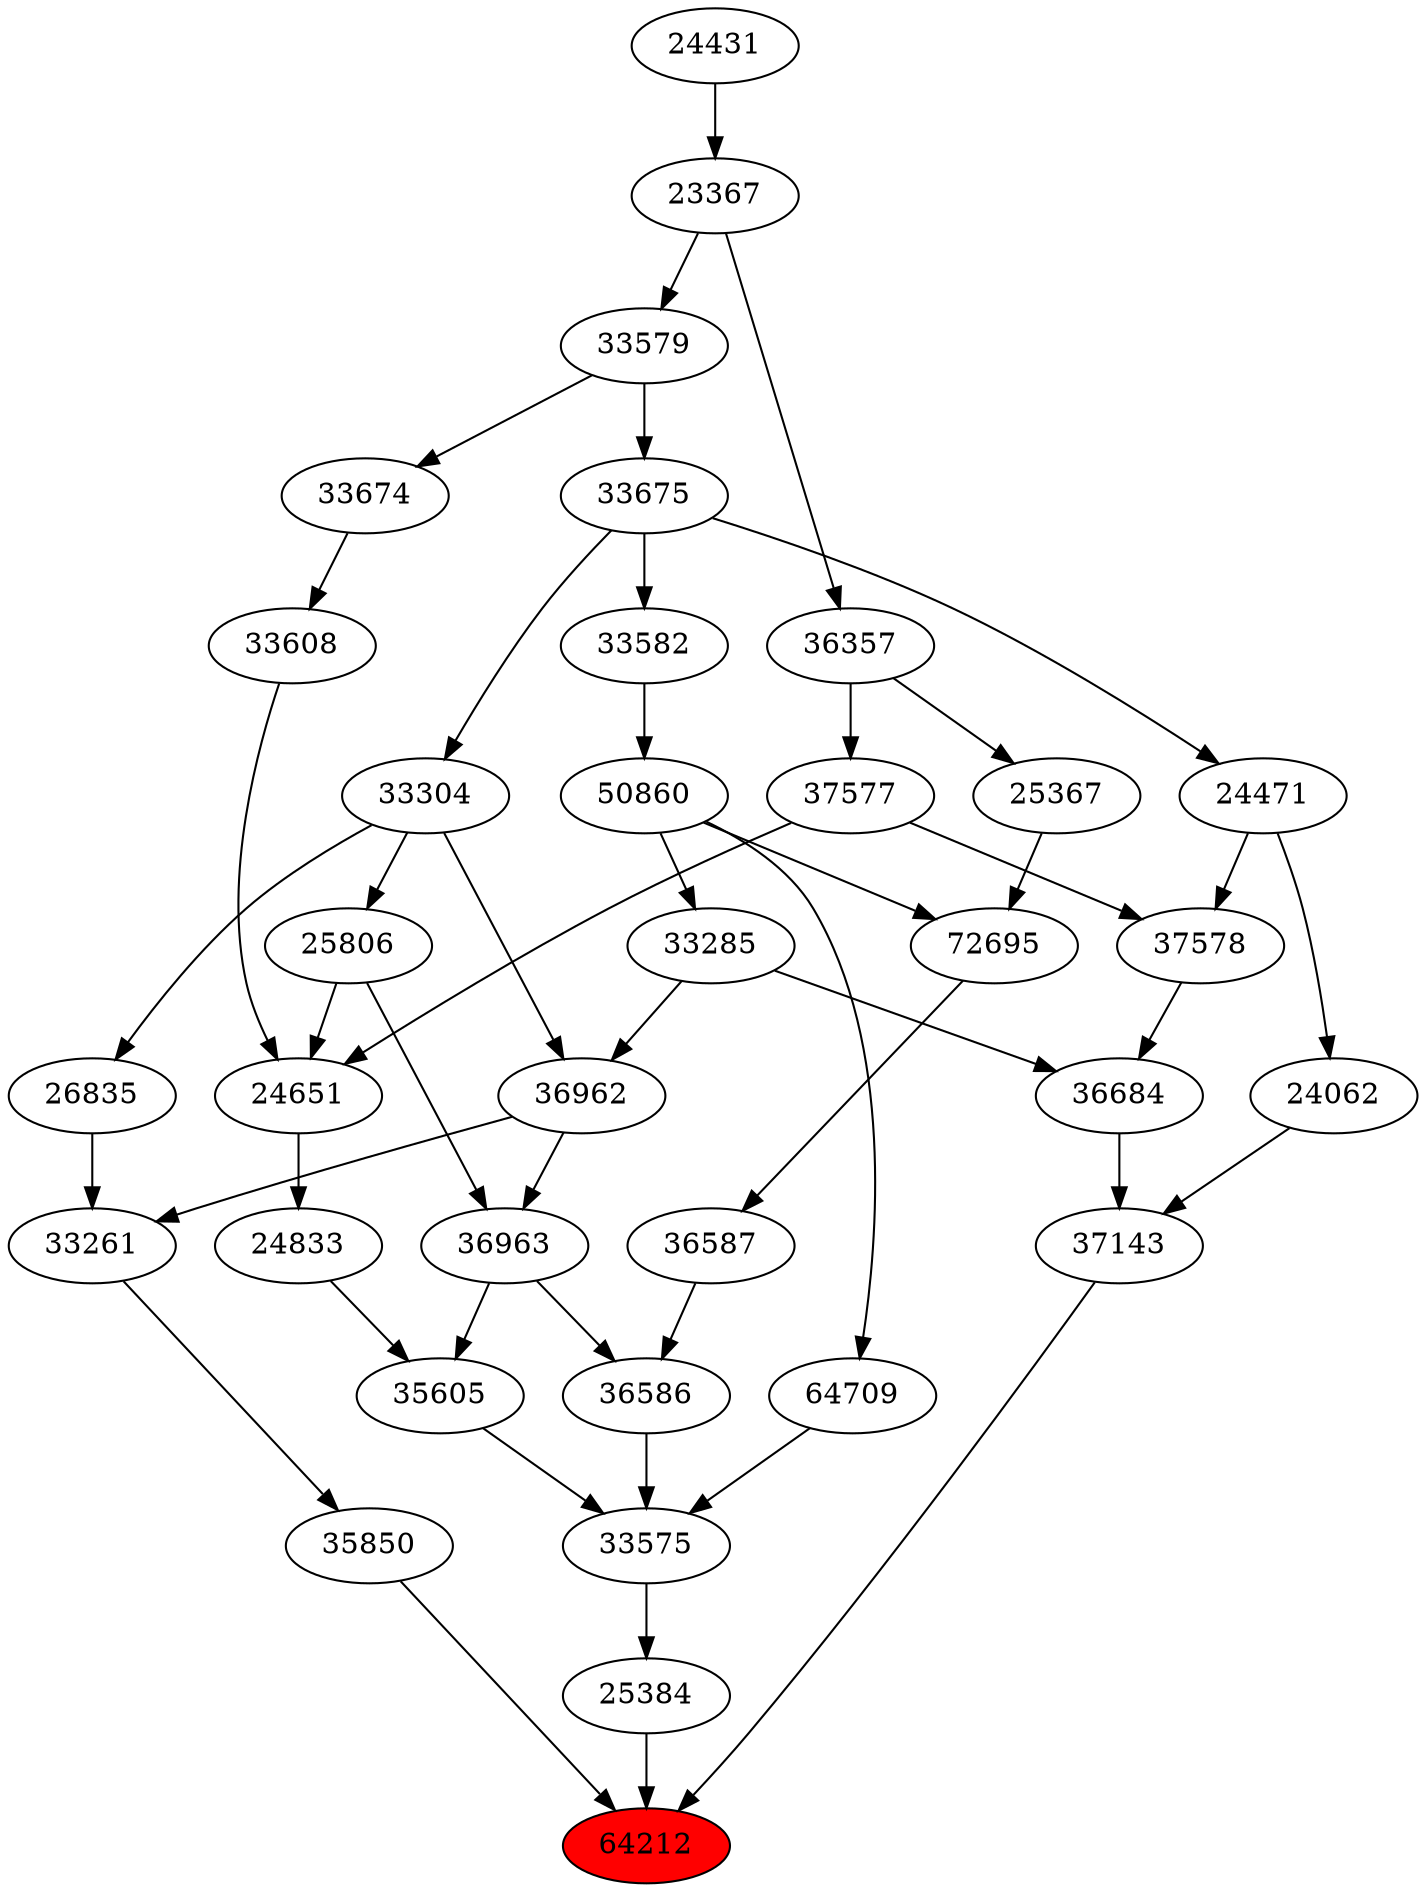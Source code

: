 strict digraph{ 
64212 [label="64212" fillcolor=red style=filled]
35850 -> 64212
25384 -> 64212
37143 -> 64212
35850 [label="35850"]
33261 -> 35850
25384 [label="25384"]
33575 -> 25384
37143 [label="37143"]
36684 -> 37143
24062 -> 37143
33261 [label="33261"]
36962 -> 33261
26835 -> 33261
33575 [label="33575"]
36586 -> 33575
35605 -> 33575
64709 -> 33575
36684 [label="36684"]
33285 -> 36684
37578 -> 36684
24062 [label="24062"]
24471 -> 24062
36962 [label="36962"]
33285 -> 36962
33304 -> 36962
26835 [label="26835"]
33304 -> 26835
36586 [label="36586"]
36587 -> 36586
36963 -> 36586
35605 [label="35605"]
24833 -> 35605
36963 -> 35605
64709 [label="64709"]
50860 -> 64709
33285 [label="33285"]
50860 -> 33285
37578 [label="37578"]
24471 -> 37578
37577 -> 37578
24471 [label="24471"]
33675 -> 24471
33304 [label="33304"]
33675 -> 33304
36587 [label="36587"]
72695 -> 36587
36963 [label="36963"]
36962 -> 36963
25806 -> 36963
24833 [label="24833"]
24651 -> 24833
50860 [label="50860"]
33582 -> 50860
37577 [label="37577"]
36357 -> 37577
33675 [label="33675"]
33579 -> 33675
72695 [label="72695"]
50860 -> 72695
25367 -> 72695
25806 [label="25806"]
33304 -> 25806
24651 [label="24651"]
25806 -> 24651
33608 -> 24651
37577 -> 24651
33582 [label="33582"]
33675 -> 33582
36357 [label="36357"]
23367 -> 36357
33579 [label="33579"]
23367 -> 33579
25367 [label="25367"]
36357 -> 25367
33608 [label="33608"]
33674 -> 33608
23367 [label="23367"]
24431 -> 23367
33674 [label="33674"]
33579 -> 33674
24431 [label="24431"]
}